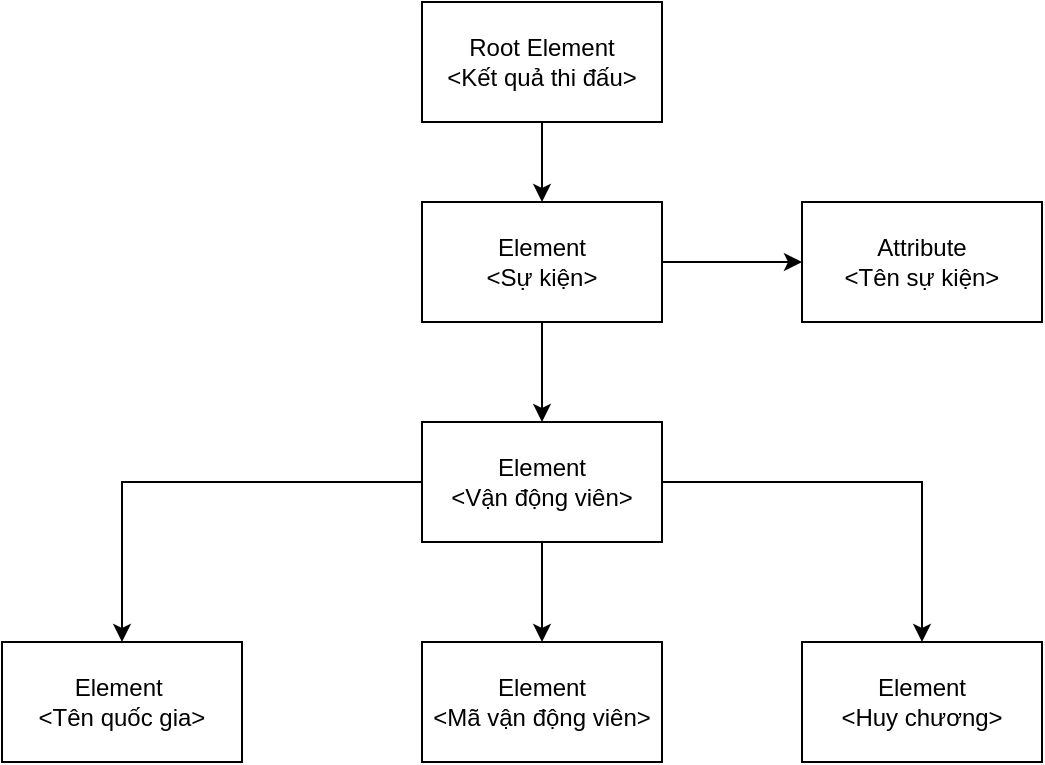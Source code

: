 <mxfile version="14.6.9" type="github">
  <diagram id="u48GoIOBITwyYK6ZsH1N" name="Page-1">
    <mxGraphModel dx="786" dy="491" grid="1" gridSize="10" guides="1" tooltips="1" connect="1" arrows="1" fold="1" page="1" pageScale="1" pageWidth="850" pageHeight="1100" math="0" shadow="0">
      <root>
        <mxCell id="0" />
        <mxCell id="1" parent="0" />
        <mxCell id="iGtlcuvtVym0R-11SD9T-3" value="" style="edgeStyle=orthogonalEdgeStyle;rounded=0;orthogonalLoop=1;jettySize=auto;html=1;" edge="1" parent="1" source="iGtlcuvtVym0R-11SD9T-1" target="iGtlcuvtVym0R-11SD9T-2">
          <mxGeometry relative="1" as="geometry" />
        </mxCell>
        <mxCell id="iGtlcuvtVym0R-11SD9T-1" value="Root Element&lt;br&gt;&amp;lt;Kết quả thi đấu&amp;gt;" style="rounded=0;whiteSpace=wrap;html=1;" vertex="1" parent="1">
          <mxGeometry x="310" y="90" width="120" height="60" as="geometry" />
        </mxCell>
        <mxCell id="iGtlcuvtVym0R-11SD9T-5" value="" style="edgeStyle=orthogonalEdgeStyle;rounded=0;orthogonalLoop=1;jettySize=auto;html=1;" edge="1" parent="1" source="iGtlcuvtVym0R-11SD9T-2" target="iGtlcuvtVym0R-11SD9T-4">
          <mxGeometry relative="1" as="geometry" />
        </mxCell>
        <mxCell id="iGtlcuvtVym0R-11SD9T-7" value="" style="edgeStyle=orthogonalEdgeStyle;rounded=0;orthogonalLoop=1;jettySize=auto;html=1;" edge="1" parent="1" source="iGtlcuvtVym0R-11SD9T-2" target="iGtlcuvtVym0R-11SD9T-6">
          <mxGeometry relative="1" as="geometry" />
        </mxCell>
        <mxCell id="iGtlcuvtVym0R-11SD9T-2" value="Element&lt;br&gt;&amp;lt;Sự kiện&amp;gt;" style="whiteSpace=wrap;html=1;rounded=0;" vertex="1" parent="1">
          <mxGeometry x="310" y="190" width="120" height="60" as="geometry" />
        </mxCell>
        <mxCell id="iGtlcuvtVym0R-11SD9T-4" value="Attribute&lt;br&gt;&amp;lt;Tên sự kiện&amp;gt;" style="whiteSpace=wrap;html=1;rounded=0;" vertex="1" parent="1">
          <mxGeometry x="500" y="190" width="120" height="60" as="geometry" />
        </mxCell>
        <mxCell id="iGtlcuvtVym0R-11SD9T-9" value="" style="edgeStyle=orthogonalEdgeStyle;rounded=0;orthogonalLoop=1;jettySize=auto;html=1;" edge="1" parent="1" source="iGtlcuvtVym0R-11SD9T-6" target="iGtlcuvtVym0R-11SD9T-8">
          <mxGeometry relative="1" as="geometry" />
        </mxCell>
        <mxCell id="iGtlcuvtVym0R-11SD9T-11" value="" style="edgeStyle=orthogonalEdgeStyle;rounded=0;orthogonalLoop=1;jettySize=auto;html=1;" edge="1" parent="1" source="iGtlcuvtVym0R-11SD9T-6" target="iGtlcuvtVym0R-11SD9T-10">
          <mxGeometry relative="1" as="geometry" />
        </mxCell>
        <mxCell id="iGtlcuvtVym0R-11SD9T-13" value="" style="edgeStyle=orthogonalEdgeStyle;rounded=0;orthogonalLoop=1;jettySize=auto;html=1;" edge="1" parent="1" source="iGtlcuvtVym0R-11SD9T-6" target="iGtlcuvtVym0R-11SD9T-12">
          <mxGeometry relative="1" as="geometry" />
        </mxCell>
        <mxCell id="iGtlcuvtVym0R-11SD9T-6" value="Element&lt;br&gt;&amp;lt;Vận động viên&amp;gt;" style="whiteSpace=wrap;html=1;rounded=0;" vertex="1" parent="1">
          <mxGeometry x="310" y="300" width="120" height="60" as="geometry" />
        </mxCell>
        <mxCell id="iGtlcuvtVym0R-11SD9T-8" value="Element&lt;br&gt;&amp;lt;Mã vận động viên&amp;gt;" style="whiteSpace=wrap;html=1;rounded=0;" vertex="1" parent="1">
          <mxGeometry x="310" y="410" width="120" height="60" as="geometry" />
        </mxCell>
        <mxCell id="iGtlcuvtVym0R-11SD9T-10" value="Element&amp;nbsp;&lt;br&gt;&amp;lt;Tên quốc gia&amp;gt;" style="whiteSpace=wrap;html=1;rounded=0;" vertex="1" parent="1">
          <mxGeometry x="100" y="410" width="120" height="60" as="geometry" />
        </mxCell>
        <mxCell id="iGtlcuvtVym0R-11SD9T-12" value="Element&lt;br&gt;&amp;lt;Huy chương&amp;gt;" style="whiteSpace=wrap;html=1;rounded=0;" vertex="1" parent="1">
          <mxGeometry x="500" y="410" width="120" height="60" as="geometry" />
        </mxCell>
      </root>
    </mxGraphModel>
  </diagram>
</mxfile>
